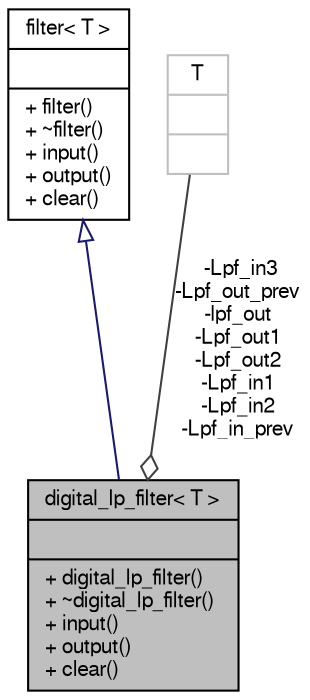 digraph "digital_lp_filter&lt; T &gt;"
{
  edge [fontname="FreeSans",fontsize="10",labelfontname="FreeSans",labelfontsize="10"];
  node [fontname="FreeSans",fontsize="10",shape=record];
  Node1 [label="{digital_lp_filter\< T \>\n||+ digital_lp_filter()\l+ ~digital_lp_filter()\l+ input()\l+ output()\l+ clear()\l}",height=0.2,width=0.4,color="black", fillcolor="grey75", style="filled", fontcolor="black"];
  Node2 -> Node1 [dir="back",color="midnightblue",fontsize="10",style="solid",arrowtail="onormal",fontname="FreeSans"];
  Node2 [label="{filter\< T \>\n||+ filter()\l+ ~filter()\l+ input()\l+ output()\l+ clear()\l}",height=0.2,width=0.4,color="black", fillcolor="white", style="filled",URL="$db/db7/classfilter.html"];
  Node3 -> Node1 [color="grey25",fontsize="10",style="solid",label=" -Lpf_in3\n-Lpf_out_prev\n-lpf_out\n-Lpf_out1\n-Lpf_out2\n-Lpf_in1\n-Lpf_in2\n-Lpf_in_prev" ,arrowhead="odiamond",fontname="FreeSans"];
  Node3 [label="{T\n||}",height=0.2,width=0.4,color="grey75", fillcolor="white", style="filled"];
}
